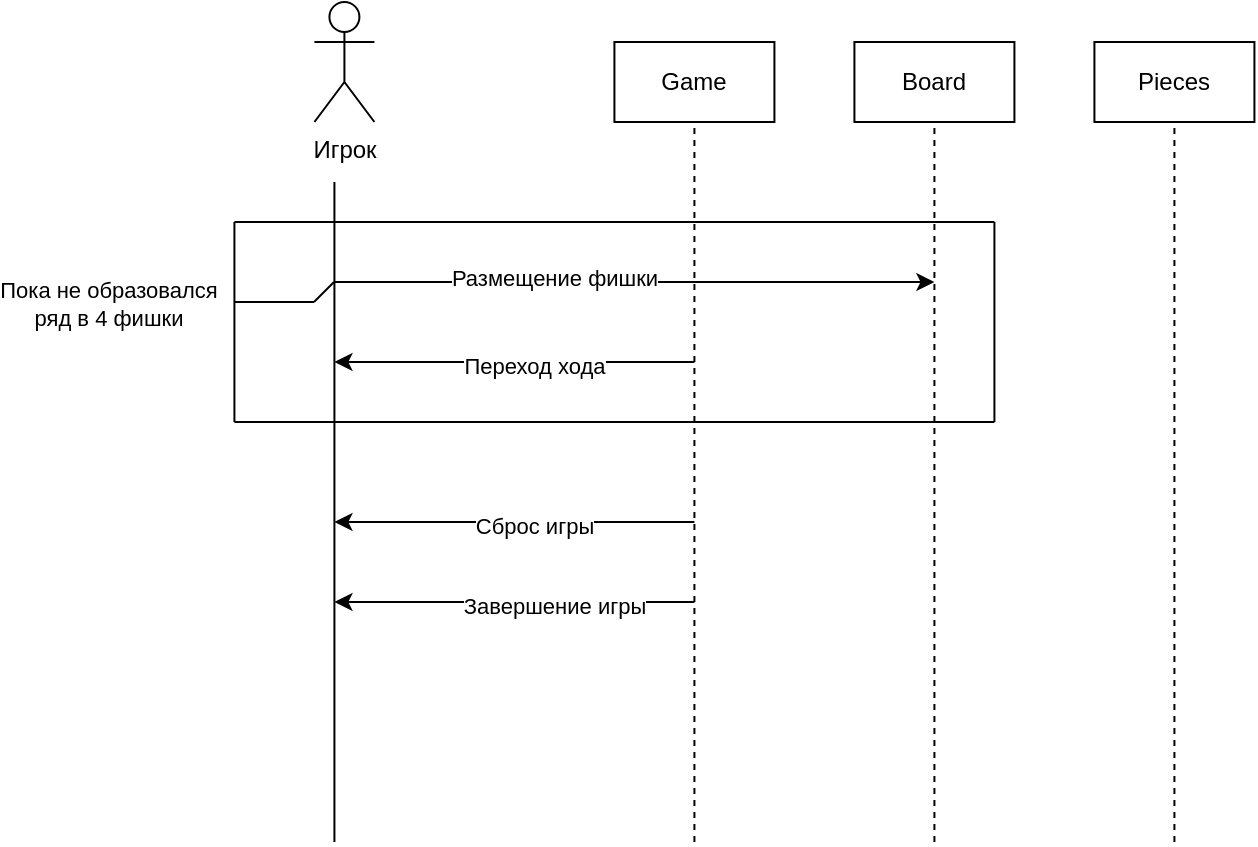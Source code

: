 <mxfile version="20.5.3" type="device"><diagram id="Kg-8zyCb5gwMwSCZHVcc" name="Page-1"><mxGraphModel dx="981" dy="486" grid="1" gridSize="10" guides="1" tooltips="1" connect="1" arrows="1" fold="1" page="1" pageScale="1" pageWidth="827" pageHeight="1169" math="0" shadow="0"><root><mxCell id="0"/><mxCell id="1" parent="0"/><mxCell id="tefrdm82W49U2zyTAma7-2" value="Игрок" style="shape=umlActor;verticalLabelPosition=bottom;verticalAlign=top;html=1;outlineConnect=0;" parent="1" vertex="1"><mxGeometry x="170.21" y="60" width="30" height="60" as="geometry"/></mxCell><mxCell id="tefrdm82W49U2zyTAma7-3" value="" style="endArrow=none;html=1;rounded=0;" parent="1" edge="1"><mxGeometry width="50" height="50" relative="1" as="geometry"><mxPoint x="180.21" y="480" as="sourcePoint"/><mxPoint x="180.21" y="150" as="targetPoint"/></mxGeometry></mxCell><mxCell id="tefrdm82W49U2zyTAma7-12" value="Game" style="rounded=0;whiteSpace=wrap;html=1;" parent="1" vertex="1"><mxGeometry x="320.21" y="80" width="80" height="40" as="geometry"/></mxCell><mxCell id="tefrdm82W49U2zyTAma7-13" value="Board" style="rounded=0;whiteSpace=wrap;html=1;" parent="1" vertex="1"><mxGeometry x="440.21" y="80" width="80" height="40" as="geometry"/></mxCell><mxCell id="tefrdm82W49U2zyTAma7-14" value="" style="endArrow=none;dashed=1;html=1;rounded=0;entryX=0.5;entryY=1;entryDx=0;entryDy=0;" parent="1" target="tefrdm82W49U2zyTAma7-12" edge="1"><mxGeometry width="50" height="50" relative="1" as="geometry"><mxPoint x="360.21" y="480" as="sourcePoint"/><mxPoint x="360.21" y="320" as="targetPoint"/></mxGeometry></mxCell><mxCell id="tefrdm82W49U2zyTAma7-15" value="" style="endArrow=none;dashed=1;html=1;rounded=0;entryX=0.5;entryY=1;entryDx=0;entryDy=0;" parent="1" target="tefrdm82W49U2zyTAma7-13" edge="1"><mxGeometry width="50" height="50" relative="1" as="geometry"><mxPoint x="480.21" y="480" as="sourcePoint"/><mxPoint x="360.21" y="320" as="targetPoint"/></mxGeometry></mxCell><mxCell id="tefrdm82W49U2zyTAma7-16" value="Pieces" style="rounded=0;whiteSpace=wrap;html=1;" parent="1" vertex="1"><mxGeometry x="560.21" y="80" width="80" height="40" as="geometry"/></mxCell><mxCell id="tefrdm82W49U2zyTAma7-17" value="" style="endArrow=none;dashed=1;html=1;rounded=0;entryX=0.5;entryY=1;entryDx=0;entryDy=0;" parent="1" target="tefrdm82W49U2zyTAma7-16" edge="1"><mxGeometry width="50" height="50" relative="1" as="geometry"><mxPoint x="600.21" y="480" as="sourcePoint"/><mxPoint x="620.21" y="140" as="targetPoint"/></mxGeometry></mxCell><mxCell id="tefrdm82W49U2zyTAma7-19" value="" style="endArrow=classic;html=1;rounded=0;" parent="1" edge="1"><mxGeometry width="50" height="50" relative="1" as="geometry"><mxPoint x="180.21" y="200" as="sourcePoint"/><mxPoint x="480.21" y="200" as="targetPoint"/></mxGeometry></mxCell><mxCell id="tefrdm82W49U2zyTAma7-20" value="Размещение фишки" style="edgeLabel;html=1;align=center;verticalAlign=middle;resizable=0;points=[];" parent="tefrdm82W49U2zyTAma7-19" vertex="1" connectable="0"><mxGeometry x="-0.222" y="2" relative="1" as="geometry"><mxPoint x="-7" as="offset"/></mxGeometry></mxCell><mxCell id="tefrdm82W49U2zyTAma7-21" value="" style="endArrow=classic;html=1;rounded=0;" parent="1" edge="1"><mxGeometry width="50" height="50" relative="1" as="geometry"><mxPoint x="360.21" y="360" as="sourcePoint"/><mxPoint x="180.21" y="360" as="targetPoint"/><Array as="points"><mxPoint x="270.21" y="360"/></Array></mxGeometry></mxCell><mxCell id="tefrdm82W49U2zyTAma7-22" value="Завершение игры" style="edgeLabel;html=1;align=center;verticalAlign=middle;resizable=0;points=[];" parent="tefrdm82W49U2zyTAma7-21" vertex="1" connectable="0"><mxGeometry x="-0.222" y="2" relative="1" as="geometry"><mxPoint as="offset"/></mxGeometry></mxCell><mxCell id="cQJUd0rTEw7-9wJE7eDB-1" value="" style="endArrow=classic;html=1;rounded=0;" edge="1" parent="1"><mxGeometry width="50" height="50" relative="1" as="geometry"><mxPoint x="360.21" y="240" as="sourcePoint"/><mxPoint x="180.21" y="240" as="targetPoint"/></mxGeometry></mxCell><mxCell id="cQJUd0rTEw7-9wJE7eDB-2" value="Переход хода" style="edgeLabel;html=1;align=center;verticalAlign=middle;resizable=0;points=[];" vertex="1" connectable="0" parent="cQJUd0rTEw7-9wJE7eDB-1"><mxGeometry x="-0.222" y="2" relative="1" as="geometry"><mxPoint x="-10" as="offset"/></mxGeometry></mxCell><mxCell id="cQJUd0rTEw7-9wJE7eDB-3" value="" style="endArrow=classic;html=1;rounded=0;" edge="1" parent="1"><mxGeometry width="50" height="50" relative="1" as="geometry"><mxPoint x="360.21" y="320" as="sourcePoint"/><mxPoint x="180.21" y="320" as="targetPoint"/></mxGeometry></mxCell><mxCell id="cQJUd0rTEw7-9wJE7eDB-4" value="Сброс игры" style="edgeLabel;html=1;align=center;verticalAlign=middle;resizable=0;points=[];" vertex="1" connectable="0" parent="cQJUd0rTEw7-9wJE7eDB-3"><mxGeometry x="-0.222" y="2" relative="1" as="geometry"><mxPoint x="-10" as="offset"/></mxGeometry></mxCell><mxCell id="cQJUd0rTEw7-9wJE7eDB-5" value="" style="endArrow=none;html=1;rounded=0;fontSize=11;" edge="1" parent="1"><mxGeometry width="50" height="50" relative="1" as="geometry"><mxPoint x="130.21" y="270" as="sourcePoint"/><mxPoint x="130.21" y="170" as="targetPoint"/></mxGeometry></mxCell><mxCell id="cQJUd0rTEw7-9wJE7eDB-6" value="" style="endArrow=none;html=1;rounded=0;fontSize=11;" edge="1" parent="1"><mxGeometry width="50" height="50" relative="1" as="geometry"><mxPoint x="130.21" y="270" as="sourcePoint"/><mxPoint x="510.21" y="270" as="targetPoint"/></mxGeometry></mxCell><mxCell id="cQJUd0rTEw7-9wJE7eDB-7" value="" style="endArrow=none;html=1;rounded=0;fontSize=11;" edge="1" parent="1"><mxGeometry width="50" height="50" relative="1" as="geometry"><mxPoint x="510.21" y="170" as="sourcePoint"/><mxPoint x="510.21" y="270" as="targetPoint"/></mxGeometry></mxCell><mxCell id="cQJUd0rTEw7-9wJE7eDB-8" value="" style="endArrow=none;html=1;rounded=0;fontSize=11;" edge="1" parent="1"><mxGeometry width="50" height="50" relative="1" as="geometry"><mxPoint x="510.21" y="170" as="sourcePoint"/><mxPoint x="130.21" y="170" as="targetPoint"/></mxGeometry></mxCell><mxCell id="cQJUd0rTEw7-9wJE7eDB-9" value="" style="endArrow=none;html=1;rounded=0;fontSize=11;" edge="1" parent="1"><mxGeometry width="50" height="50" relative="1" as="geometry"><mxPoint x="130.21" y="210" as="sourcePoint"/><mxPoint x="170" y="210" as="targetPoint"/></mxGeometry></mxCell><mxCell id="cQJUd0rTEw7-9wJE7eDB-10" value="Пока не образовался &lt;br&gt;ряд в 4 фишки" style="edgeLabel;html=1;align=center;verticalAlign=middle;resizable=0;points=[];fontSize=11;" vertex="1" connectable="0" parent="cQJUd0rTEw7-9wJE7eDB-9"><mxGeometry x="-0.447" y="-1" relative="1" as="geometry"><mxPoint x="-74" as="offset"/></mxGeometry></mxCell><mxCell id="cQJUd0rTEw7-9wJE7eDB-11" value="" style="endArrow=none;html=1;rounded=0;fontSize=11;" edge="1" parent="1"><mxGeometry width="50" height="50" relative="1" as="geometry"><mxPoint x="170" y="210" as="sourcePoint"/><mxPoint x="180" y="200" as="targetPoint"/></mxGeometry></mxCell></root></mxGraphModel></diagram></mxfile>